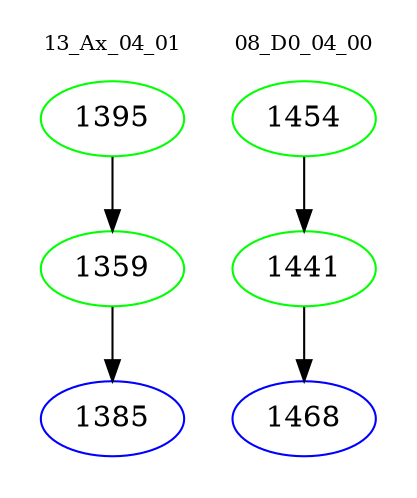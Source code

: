 digraph{
subgraph cluster_0 {
color = white
label = "13_Ax_04_01";
fontsize=10;
T0_1395 [label="1395", color="green"]
T0_1395 -> T0_1359 [color="black"]
T0_1359 [label="1359", color="green"]
T0_1359 -> T0_1385 [color="black"]
T0_1385 [label="1385", color="blue"]
}
subgraph cluster_1 {
color = white
label = "08_D0_04_00";
fontsize=10;
T1_1454 [label="1454", color="green"]
T1_1454 -> T1_1441 [color="black"]
T1_1441 [label="1441", color="green"]
T1_1441 -> T1_1468 [color="black"]
T1_1468 [label="1468", color="blue"]
}
}
